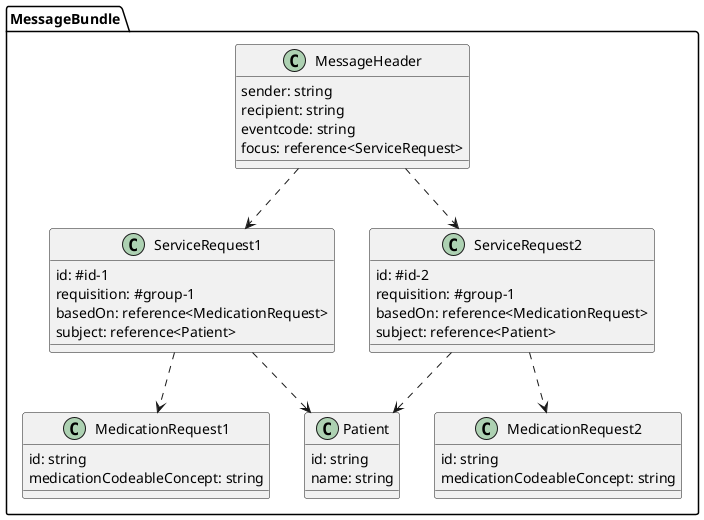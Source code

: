 @startuml "multiple-request-diagram-1"
package "MessageBundle" {


  class MessageHeader {
      sender: string
      recipient: string
      eventcode: string
      focus: reference<ServiceRequest>
  }

  class ServiceRequest1 {
      id: #id-1
      requisition: #group-1
      basedOn: reference<MedicationRequest>
      subject: reference<Patient>
  }

  class ServiceRequest2 {
      id: #id-2
      requisition: #group-1
      basedOn: reference<MedicationRequest>
      subject: reference<Patient>
  }

  class Patient {
      id: string
      name: string
  }

  class MedicationRequest1 {
      id: string
      medicationCodeableConcept: string
  }

  class MedicationRequest2 {
      id: string
      medicationCodeableConcept: string
  }

}

MessageHeader ..> ServiceRequest1
MessageHeader ..> ServiceRequest2
ServiceRequest1 ..> Patient
ServiceRequest1 ..> MedicationRequest1
ServiceRequest2 ..> Patient
ServiceRequest2 ..> MedicationRequest2

@enduml
